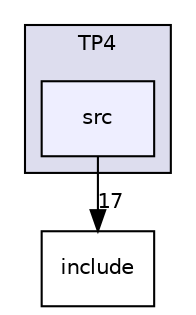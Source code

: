 digraph "TP4/src" {
  bgcolor=transparent;
  compound=true
  node [ fontsize="10", fontname="Helvetica"];
  edge [ labelfontsize="10", labelfontname="Helvetica"];
  subgraph clusterdir_57ae6393609339ec039e1c7b00a4dba6 {
    graph [ bgcolor="#ddddee", pencolor="black", label="TP4" fontname="Helvetica", fontsize="10", URL="dir_57ae6393609339ec039e1c7b00a4dba6.html"]
  dir_8a5b51755a3a07476337d0e2ee99cbf1 [shape=box, label="src", style="filled", fillcolor="#eeeeff", pencolor="black", URL="dir_8a5b51755a3a07476337d0e2ee99cbf1.html"];
  }
  dir_da506f0209b8ad7b85b741a50e585963 [shape=box label="include" URL="dir_da506f0209b8ad7b85b741a50e585963.html"];
  dir_8a5b51755a3a07476337d0e2ee99cbf1->dir_da506f0209b8ad7b85b741a50e585963 [headlabel="17", labeldistance=1.5 headhref="dir_000002_000001.html"];
}
